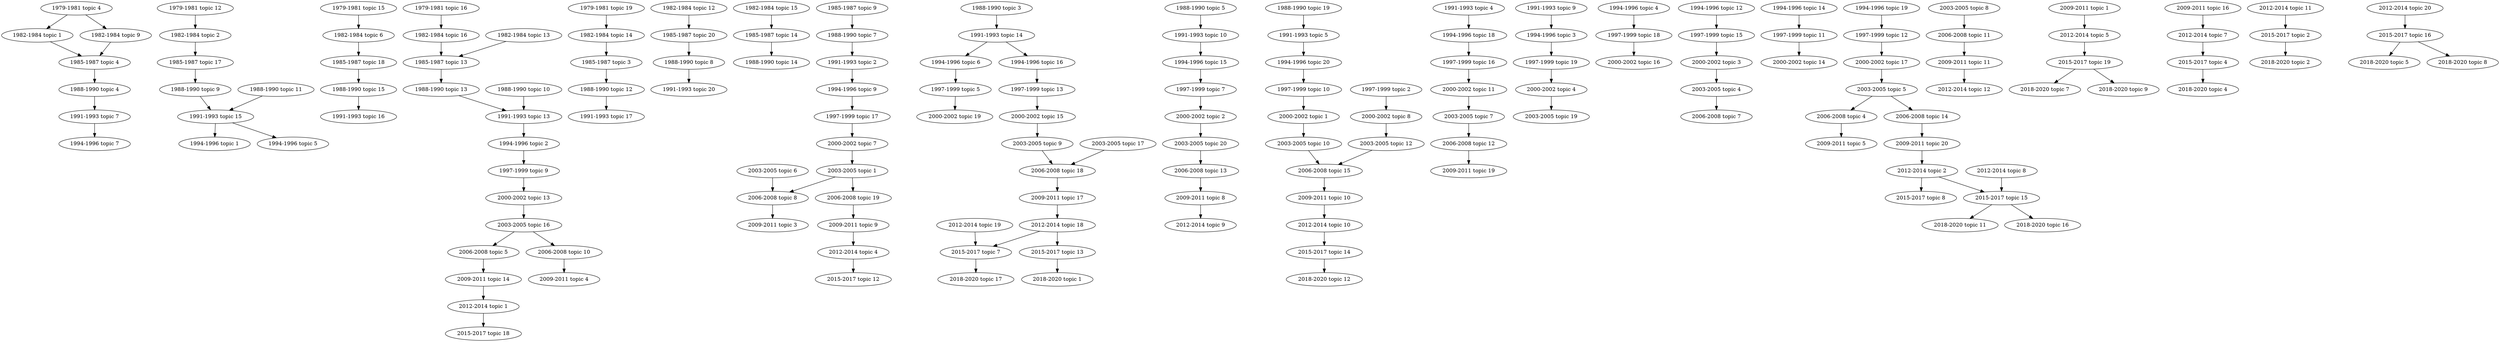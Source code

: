 digraph {
	"1979-1981 topic 4" [label="1979-1981 topic 4"]
	"1979-1981 topic 4" -> "1982-1984 topic 1"
	"1982-1984 topic 1" [label="1982-1984 topic 1"]
	"1982-1984 topic 1" -> "1985-1987 topic 4"
	"1985-1987 topic 4" [label="1985-1987 topic 4"]
	"1985-1987 topic 4" -> "1988-1990 topic 4"
	"1988-1990 topic 4" [label="1988-1990 topic 4"]
	"1988-1990 topic 4" -> "1991-1993 topic 7"
	"1991-1993 topic 7" [label="1991-1993 topic 7"]
	"1991-1993 topic 7" -> "1994-1996 topic 7"
	"1994-1996 topic 7" [label="1994-1996 topic 7"]
	"1979-1981 topic 4" -> "1982-1984 topic 9"
	"1982-1984 topic 9" [label="1982-1984 topic 9"]
	"1982-1984 topic 9" -> "1985-1987 topic 4"
	"1979-1981 topic 12" [label="1979-1981 topic 12"]
	"1979-1981 topic 12" -> "1982-1984 topic 2"
	"1982-1984 topic 2" [label="1982-1984 topic 2"]
	"1982-1984 topic 2" -> "1985-1987 topic 17"
	"1985-1987 topic 17" [label="1985-1987 topic 17"]
	"1985-1987 topic 17" -> "1988-1990 topic 9"
	"1988-1990 topic 9" [label="1988-1990 topic 9"]
	"1988-1990 topic 9" -> "1991-1993 topic 15"
	"1991-1993 topic 15" [label="1991-1993 topic 15"]
	"1991-1993 topic 15" -> "1994-1996 topic 1"
	"1994-1996 topic 1" [label="1994-1996 topic 1"]
	"1991-1993 topic 15" -> "1994-1996 topic 5"
	"1994-1996 topic 5" [label="1994-1996 topic 5"]
	"1979-1981 topic 15" [label="1979-1981 topic 15"]
	"1979-1981 topic 15" -> "1982-1984 topic 6"
	"1982-1984 topic 6" [label="1982-1984 topic 6"]
	"1982-1984 topic 6" -> "1985-1987 topic 18"
	"1985-1987 topic 18" [label="1985-1987 topic 18"]
	"1985-1987 topic 18" -> "1988-1990 topic 15"
	"1988-1990 topic 15" [label="1988-1990 topic 15"]
	"1988-1990 topic 15" -> "1991-1993 topic 16"
	"1991-1993 topic 16" [label="1991-1993 topic 16"]
	"1979-1981 topic 16" [label="1979-1981 topic 16"]
	"1979-1981 topic 16" -> "1982-1984 topic 16"
	"1982-1984 topic 16" [label="1982-1984 topic 16"]
	"1982-1984 topic 16" -> "1985-1987 topic 13"
	"1985-1987 topic 13" [label="1985-1987 topic 13"]
	"1985-1987 topic 13" -> "1988-1990 topic 13"
	"1988-1990 topic 13" [label="1988-1990 topic 13"]
	"1988-1990 topic 13" -> "1991-1993 topic 13"
	"1991-1993 topic 13" [label="1991-1993 topic 13"]
	"1991-1993 topic 13" -> "1994-1996 topic 2"
	"1994-1996 topic 2" [label="1994-1996 topic 2"]
	"1994-1996 topic 2" -> "1997-1999 topic 9"
	"1997-1999 topic 9" [label="1997-1999 topic 9"]
	"1997-1999 topic 9" -> "2000-2002 topic 13"
	"2000-2002 topic 13" [label="2000-2002 topic 13"]
	"2000-2002 topic 13" -> "2003-2005 topic 16"
	"2003-2005 topic 16" [label="2003-2005 topic 16"]
	"2003-2005 topic 16" -> "2006-2008 topic 5"
	"2006-2008 topic 5" [label="2006-2008 topic 5"]
	"2006-2008 topic 5" -> "2009-2011 topic 14"
	"2009-2011 topic 14" [label="2009-2011 topic 14"]
	"2009-2011 topic 14" -> "2012-2014 topic 1"
	"2012-2014 topic 1" [label="2012-2014 topic 1"]
	"2012-2014 topic 1" -> "2015-2017 topic 18"
	"2015-2017 topic 18" [label="2015-2017 topic 18"]
	"2003-2005 topic 16" -> "2006-2008 topic 10"
	"2006-2008 topic 10" [label="2006-2008 topic 10"]
	"2006-2008 topic 10" -> "2009-2011 topic 4"
	"2009-2011 topic 4" [label="2009-2011 topic 4"]
	"1979-1981 topic 19" [label="1979-1981 topic 19"]
	"1979-1981 topic 19" -> "1982-1984 topic 14"
	"1982-1984 topic 14" [label="1982-1984 topic 14"]
	"1982-1984 topic 14" -> "1985-1987 topic 3"
	"1985-1987 topic 3" [label="1985-1987 topic 3"]
	"1985-1987 topic 3" -> "1988-1990 topic 12"
	"1988-1990 topic 12" [label="1988-1990 topic 12"]
	"1988-1990 topic 12" -> "1991-1993 topic 17"
	"1991-1993 topic 17" [label="1991-1993 topic 17"]
	"1982-1984 topic 12" [label="1982-1984 topic 12"]
	"1982-1984 topic 12" -> "1985-1987 topic 20"
	"1985-1987 topic 20" [label="1985-1987 topic 20"]
	"1985-1987 topic 20" -> "1988-1990 topic 8"
	"1988-1990 topic 8" [label="1988-1990 topic 8"]
	"1988-1990 topic 8" -> "1991-1993 topic 20"
	"1991-1993 topic 20" [label="1991-1993 topic 20"]
	"1982-1984 topic 13" [label="1982-1984 topic 13"]
	"1982-1984 topic 13" -> "1985-1987 topic 13"
	"1982-1984 topic 15" [label="1982-1984 topic 15"]
	"1982-1984 topic 15" -> "1985-1987 topic 14"
	"1985-1987 topic 14" [label="1985-1987 topic 14"]
	"1985-1987 topic 14" -> "1988-1990 topic 14"
	"1988-1990 topic 14" [label="1988-1990 topic 14"]
	"1985-1987 topic 9" [label="1985-1987 topic 9"]
	"1985-1987 topic 9" -> "1988-1990 topic 7"
	"1988-1990 topic 7" [label="1988-1990 topic 7"]
	"1988-1990 topic 7" -> "1991-1993 topic 2"
	"1991-1993 topic 2" [label="1991-1993 topic 2"]
	"1991-1993 topic 2" -> "1994-1996 topic 9"
	"1994-1996 topic 9" [label="1994-1996 topic 9"]
	"1994-1996 topic 9" -> "1997-1999 topic 17"
	"1997-1999 topic 17" [label="1997-1999 topic 17"]
	"1997-1999 topic 17" -> "2000-2002 topic 7"
	"2000-2002 topic 7" [label="2000-2002 topic 7"]
	"2000-2002 topic 7" -> "2003-2005 topic 1"
	"2003-2005 topic 1" [label="2003-2005 topic 1"]
	"2003-2005 topic 1" -> "2006-2008 topic 8"
	"2006-2008 topic 8" [label="2006-2008 topic 8"]
	"2006-2008 topic 8" -> "2009-2011 topic 3"
	"2009-2011 topic 3" [label="2009-2011 topic 3"]
	"2003-2005 topic 1" -> "2006-2008 topic 19"
	"2006-2008 topic 19" [label="2006-2008 topic 19"]
	"2006-2008 topic 19" -> "2009-2011 topic 9"
	"2009-2011 topic 9" [label="2009-2011 topic 9"]
	"2009-2011 topic 9" -> "2012-2014 topic 4"
	"2012-2014 topic 4" [label="2012-2014 topic 4"]
	"2012-2014 topic 4" -> "2015-2017 topic 12"
	"2015-2017 topic 12" [label="2015-2017 topic 12"]
	"1988-1990 topic 3" [label="1988-1990 topic 3"]
	"1988-1990 topic 3" -> "1991-1993 topic 14"
	"1991-1993 topic 14" [label="1991-1993 topic 14"]
	"1991-1993 topic 14" -> "1994-1996 topic 6"
	"1994-1996 topic 6" [label="1994-1996 topic 6"]
	"1994-1996 topic 6" -> "1997-1999 topic 5"
	"1997-1999 topic 5" [label="1997-1999 topic 5"]
	"1997-1999 topic 5" -> "2000-2002 topic 19"
	"2000-2002 topic 19" [label="2000-2002 topic 19"]
	"1991-1993 topic 14" -> "1994-1996 topic 16"
	"1994-1996 topic 16" [label="1994-1996 topic 16"]
	"1994-1996 topic 16" -> "1997-1999 topic 13"
	"1997-1999 topic 13" [label="1997-1999 topic 13"]
	"1997-1999 topic 13" -> "2000-2002 topic 15"
	"2000-2002 topic 15" [label="2000-2002 topic 15"]
	"2000-2002 topic 15" -> "2003-2005 topic 9"
	"2003-2005 topic 9" [label="2003-2005 topic 9"]
	"2003-2005 topic 9" -> "2006-2008 topic 18"
	"2006-2008 topic 18" [label="2006-2008 topic 18"]
	"2006-2008 topic 18" -> "2009-2011 topic 17"
	"2009-2011 topic 17" [label="2009-2011 topic 17"]
	"2009-2011 topic 17" -> "2012-2014 topic 18"
	"2012-2014 topic 18" [label="2012-2014 topic 18"]
	"2012-2014 topic 18" -> "2015-2017 topic 7"
	"2015-2017 topic 7" [label="2015-2017 topic 7"]
	"2015-2017 topic 7" -> "2018-2020 topic 17"
	"2018-2020 topic 17" [label="2018-2020 topic 17"]
	"2012-2014 topic 18" -> "2015-2017 topic 13"
	"2015-2017 topic 13" [label="2015-2017 topic 13"]
	"2015-2017 topic 13" -> "2018-2020 topic 1"
	"2018-2020 topic 1" [label="2018-2020 topic 1"]
	"1988-1990 topic 5" [label="1988-1990 topic 5"]
	"1988-1990 topic 5" -> "1991-1993 topic 10"
	"1991-1993 topic 10" [label="1991-1993 topic 10"]
	"1991-1993 topic 10" -> "1994-1996 topic 15"
	"1994-1996 topic 15" [label="1994-1996 topic 15"]
	"1994-1996 topic 15" -> "1997-1999 topic 7"
	"1997-1999 topic 7" [label="1997-1999 topic 7"]
	"1997-1999 topic 7" -> "2000-2002 topic 2"
	"2000-2002 topic 2" [label="2000-2002 topic 2"]
	"2000-2002 topic 2" -> "2003-2005 topic 20"
	"2003-2005 topic 20" [label="2003-2005 topic 20"]
	"2003-2005 topic 20" -> "2006-2008 topic 13"
	"2006-2008 topic 13" [label="2006-2008 topic 13"]
	"2006-2008 topic 13" -> "2009-2011 topic 8"
	"2009-2011 topic 8" [label="2009-2011 topic 8"]
	"2009-2011 topic 8" -> "2012-2014 topic 9"
	"2012-2014 topic 9" [label="2012-2014 topic 9"]
	"1988-1990 topic 10" [label="1988-1990 topic 10"]
	"1988-1990 topic 10" -> "1991-1993 topic 13"
	"1988-1990 topic 11" [label="1988-1990 topic 11"]
	"1988-1990 topic 11" -> "1991-1993 topic 15"
	"1988-1990 topic 19" [label="1988-1990 topic 19"]
	"1988-1990 topic 19" -> "1991-1993 topic 5"
	"1991-1993 topic 5" [label="1991-1993 topic 5"]
	"1991-1993 topic 5" -> "1994-1996 topic 20"
	"1994-1996 topic 20" [label="1994-1996 topic 20"]
	"1994-1996 topic 20" -> "1997-1999 topic 10"
	"1997-1999 topic 10" [label="1997-1999 topic 10"]
	"1997-1999 topic 10" -> "2000-2002 topic 1"
	"2000-2002 topic 1" [label="2000-2002 topic 1"]
	"2000-2002 topic 1" -> "2003-2005 topic 10"
	"2003-2005 topic 10" [label="2003-2005 topic 10"]
	"2003-2005 topic 10" -> "2006-2008 topic 15"
	"2006-2008 topic 15" [label="2006-2008 topic 15"]
	"2006-2008 topic 15" -> "2009-2011 topic 10"
	"2009-2011 topic 10" [label="2009-2011 topic 10"]
	"2009-2011 topic 10" -> "2012-2014 topic 10"
	"2012-2014 topic 10" [label="2012-2014 topic 10"]
	"2012-2014 topic 10" -> "2015-2017 topic 14"
	"2015-2017 topic 14" [label="2015-2017 topic 14"]
	"2015-2017 topic 14" -> "2018-2020 topic 12"
	"2018-2020 topic 12" [label="2018-2020 topic 12"]
	"1991-1993 topic 4" [label="1991-1993 topic 4"]
	"1991-1993 topic 4" -> "1994-1996 topic 18"
	"1994-1996 topic 18" [label="1994-1996 topic 18"]
	"1994-1996 topic 18" -> "1997-1999 topic 16"
	"1997-1999 topic 16" [label="1997-1999 topic 16"]
	"1997-1999 topic 16" -> "2000-2002 topic 11"
	"2000-2002 topic 11" [label="2000-2002 topic 11"]
	"2000-2002 topic 11" -> "2003-2005 topic 7"
	"2003-2005 topic 7" [label="2003-2005 topic 7"]
	"2003-2005 topic 7" -> "2006-2008 topic 12"
	"2006-2008 topic 12" [label="2006-2008 topic 12"]
	"2006-2008 topic 12" -> "2009-2011 topic 19"
	"2009-2011 topic 19" [label="2009-2011 topic 19"]
	"1991-1993 topic 9" [label="1991-1993 topic 9"]
	"1991-1993 topic 9" -> "1994-1996 topic 3"
	"1994-1996 topic 3" [label="1994-1996 topic 3"]
	"1994-1996 topic 3" -> "1997-1999 topic 19"
	"1997-1999 topic 19" [label="1997-1999 topic 19"]
	"1997-1999 topic 19" -> "2000-2002 topic 4"
	"2000-2002 topic 4" [label="2000-2002 topic 4"]
	"2000-2002 topic 4" -> "2003-2005 topic 19"
	"2003-2005 topic 19" [label="2003-2005 topic 19"]
	"1994-1996 topic 4" [label="1994-1996 topic 4"]
	"1994-1996 topic 4" -> "1997-1999 topic 18"
	"1997-1999 topic 18" [label="1997-1999 topic 18"]
	"1997-1999 topic 18" -> "2000-2002 topic 16"
	"2000-2002 topic 16" [label="2000-2002 topic 16"]
	"1994-1996 topic 12" [label="1994-1996 topic 12"]
	"1994-1996 topic 12" -> "1997-1999 topic 15"
	"1997-1999 topic 15" [label="1997-1999 topic 15"]
	"1997-1999 topic 15" -> "2000-2002 topic 3"
	"2000-2002 topic 3" [label="2000-2002 topic 3"]
	"2000-2002 topic 3" -> "2003-2005 topic 4"
	"2003-2005 topic 4" [label="2003-2005 topic 4"]
	"2003-2005 topic 4" -> "2006-2008 topic 7"
	"2006-2008 topic 7" [label="2006-2008 topic 7"]
	"1994-1996 topic 14" [label="1994-1996 topic 14"]
	"1994-1996 topic 14" -> "1997-1999 topic 11"
	"1997-1999 topic 11" [label="1997-1999 topic 11"]
	"1997-1999 topic 11" -> "2000-2002 topic 14"
	"2000-2002 topic 14" [label="2000-2002 topic 14"]
	"1994-1996 topic 19" [label="1994-1996 topic 19"]
	"1994-1996 topic 19" -> "1997-1999 topic 12"
	"1997-1999 topic 12" [label="1997-1999 topic 12"]
	"1997-1999 topic 12" -> "2000-2002 topic 17"
	"2000-2002 topic 17" [label="2000-2002 topic 17"]
	"2000-2002 topic 17" -> "2003-2005 topic 5"
	"2003-2005 topic 5" [label="2003-2005 topic 5"]
	"2003-2005 topic 5" -> "2006-2008 topic 4"
	"2006-2008 topic 4" [label="2006-2008 topic 4"]
	"2006-2008 topic 4" -> "2009-2011 topic 5"
	"2009-2011 topic 5" [label="2009-2011 topic 5"]
	"2003-2005 topic 5" -> "2006-2008 topic 14"
	"2006-2008 topic 14" [label="2006-2008 topic 14"]
	"2006-2008 topic 14" -> "2009-2011 topic 20"
	"2009-2011 topic 20" [label="2009-2011 topic 20"]
	"2009-2011 topic 20" -> "2012-2014 topic 2"
	"2012-2014 topic 2" [label="2012-2014 topic 2"]
	"2012-2014 topic 2" -> "2015-2017 topic 8"
	"2015-2017 topic 8" [label="2015-2017 topic 8"]
	"2012-2014 topic 2" -> "2015-2017 topic 15"
	"2015-2017 topic 15" [label="2015-2017 topic 15"]
	"2015-2017 topic 15" -> "2018-2020 topic 11"
	"2018-2020 topic 11" [label="2018-2020 topic 11"]
	"2015-2017 topic 15" -> "2018-2020 topic 16"
	"2018-2020 topic 16" [label="2018-2020 topic 16"]
	"1997-1999 topic 2" [label="1997-1999 topic 2"]
	"1997-1999 topic 2" -> "2000-2002 topic 8"
	"2000-2002 topic 8" [label="2000-2002 topic 8"]
	"2000-2002 topic 8" -> "2003-2005 topic 12"
	"2003-2005 topic 12" [label="2003-2005 topic 12"]
	"2003-2005 topic 12" -> "2006-2008 topic 15"
	"2003-2005 topic 6" [label="2003-2005 topic 6"]
	"2003-2005 topic 6" -> "2006-2008 topic 8"
	"2003-2005 topic 8" [label="2003-2005 topic 8"]
	"2003-2005 topic 8" -> "2006-2008 topic 11"
	"2006-2008 topic 11" [label="2006-2008 topic 11"]
	"2006-2008 topic 11" -> "2009-2011 topic 11"
	"2009-2011 topic 11" [label="2009-2011 topic 11"]
	"2009-2011 topic 11" -> "2012-2014 topic 12"
	"2012-2014 topic 12" [label="2012-2014 topic 12"]
	"2003-2005 topic 17" [label="2003-2005 topic 17"]
	"2003-2005 topic 17" -> "2006-2008 topic 18"
	"2009-2011 topic 1" [label="2009-2011 topic 1"]
	"2009-2011 topic 1" -> "2012-2014 topic 5"
	"2012-2014 topic 5" [label="2012-2014 topic 5"]
	"2012-2014 topic 5" -> "2015-2017 topic 19"
	"2015-2017 topic 19" [label="2015-2017 topic 19"]
	"2015-2017 topic 19" -> "2018-2020 topic 7"
	"2018-2020 topic 7" [label="2018-2020 topic 7"]
	"2015-2017 topic 19" -> "2018-2020 topic 9"
	"2018-2020 topic 9" [label="2018-2020 topic 9"]
	"2009-2011 topic 16" [label="2009-2011 topic 16"]
	"2009-2011 topic 16" -> "2012-2014 topic 7"
	"2012-2014 topic 7" [label="2012-2014 topic 7"]
	"2012-2014 topic 7" -> "2015-2017 topic 4"
	"2015-2017 topic 4" [label="2015-2017 topic 4"]
	"2015-2017 topic 4" -> "2018-2020 topic 4"
	"2018-2020 topic 4" [label="2018-2020 topic 4"]
	"2012-2014 topic 8" [label="2012-2014 topic 8"]
	"2012-2014 topic 8" -> "2015-2017 topic 15"
	"2012-2014 topic 11" [label="2012-2014 topic 11"]
	"2012-2014 topic 11" -> "2015-2017 topic 2"
	"2015-2017 topic 2" [label="2015-2017 topic 2"]
	"2015-2017 topic 2" -> "2018-2020 topic 2"
	"2018-2020 topic 2" [label="2018-2020 topic 2"]
	"2012-2014 topic 19" [label="2012-2014 topic 19"]
	"2012-2014 topic 19" -> "2015-2017 topic 7"
	"2012-2014 topic 20" [label="2012-2014 topic 20"]
	"2012-2014 topic 20" -> "2015-2017 topic 16"
	"2015-2017 topic 16" [label="2015-2017 topic 16"]
	"2015-2017 topic 16" -> "2018-2020 topic 5"
	"2018-2020 topic 5" [label="2018-2020 topic 5"]
	"2015-2017 topic 16" -> "2018-2020 topic 8"
	"2018-2020 topic 8" [label="2018-2020 topic 8"]
}

